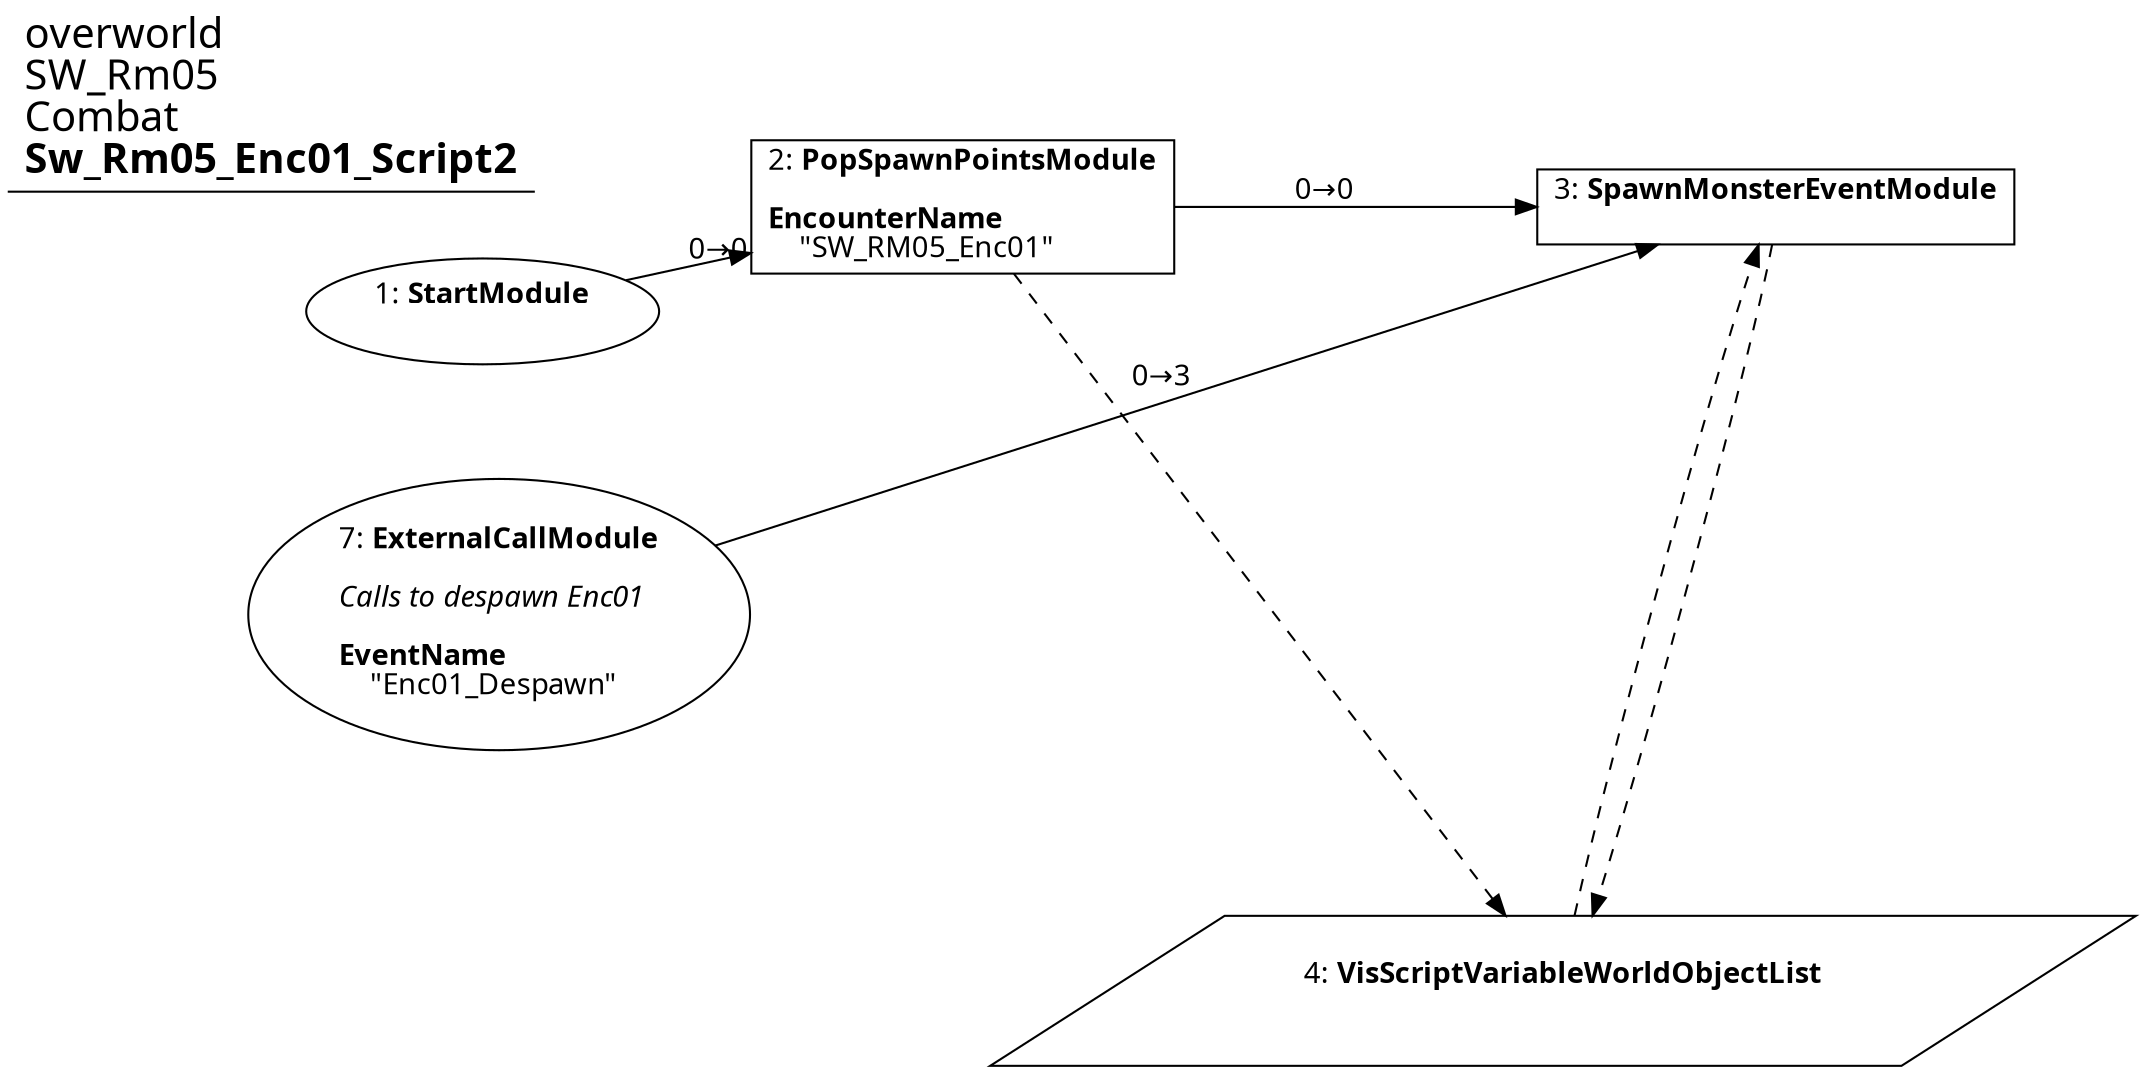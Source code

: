 digraph {
    layout = fdp;
    overlap = prism;
    sep = "+16";
    splines = spline;

    node [ shape = box ];

    graph [ fontname = "Segoe UI" ];
    node [ fontname = "Segoe UI" ];
    edge [ fontname = "Segoe UI" ];

    1 [ label = <1: <b>StartModule</b><br/><br/>> ];
    1 [ shape = oval ]
    1 [ pos = "0.16700001,-0.031000001!" ];
    1 -> 2 [ label = "0→0" ];

    2 [ label = <2: <b>PopSpawnPointsModule</b><br/><br/><b>EncounterName</b><br align="left"/>    &quot;SW_RM05_Enc01&quot;<br align="left"/>> ];
    2 [ pos = "0.42800003,-0.031000001!" ];
    2 -> 3 [ label = "0→0" ];
    2 -> 4 [ style = dashed ];

    3 [ label = <3: <b>SpawnMonsterEventModule</b><br/><br/>> ];
    3 [ pos = "0.791,-0.031000001!" ];
    4 -> 3 [ style = dashed ];
    3 -> 4 [ style = dashed ];

    4 [ label = <4: <b>VisScriptVariableWorldObjectList</b><br/><br/>> ];
    4 [ shape = parallelogram ]
    4 [ pos = "0.69600004,-0.381!" ];

    7 [ label = <7: <b>ExternalCallModule</b><br/><br/><i>Calls to despawn Enc01<br align="left"/></i><br align="left"/><b>EventName</b><br align="left"/>    &quot;Enc01_Despawn&quot;<br align="left"/>> ];
    7 [ shape = oval ]
    7 [ pos = "0.22100002,-0.21300001!" ];
    7 -> 3 [ label = "0→3" ];

    title [ pos = "0.16600001,-0.030000001!" ];
    title [ shape = underline ];
    title [ label = <<font point-size="20">overworld<br align="left"/>SW_Rm05<br align="left"/>Combat<br align="left"/><b>Sw_Rm05_Enc01_Script2</b><br align="left"/></font>> ];
}
